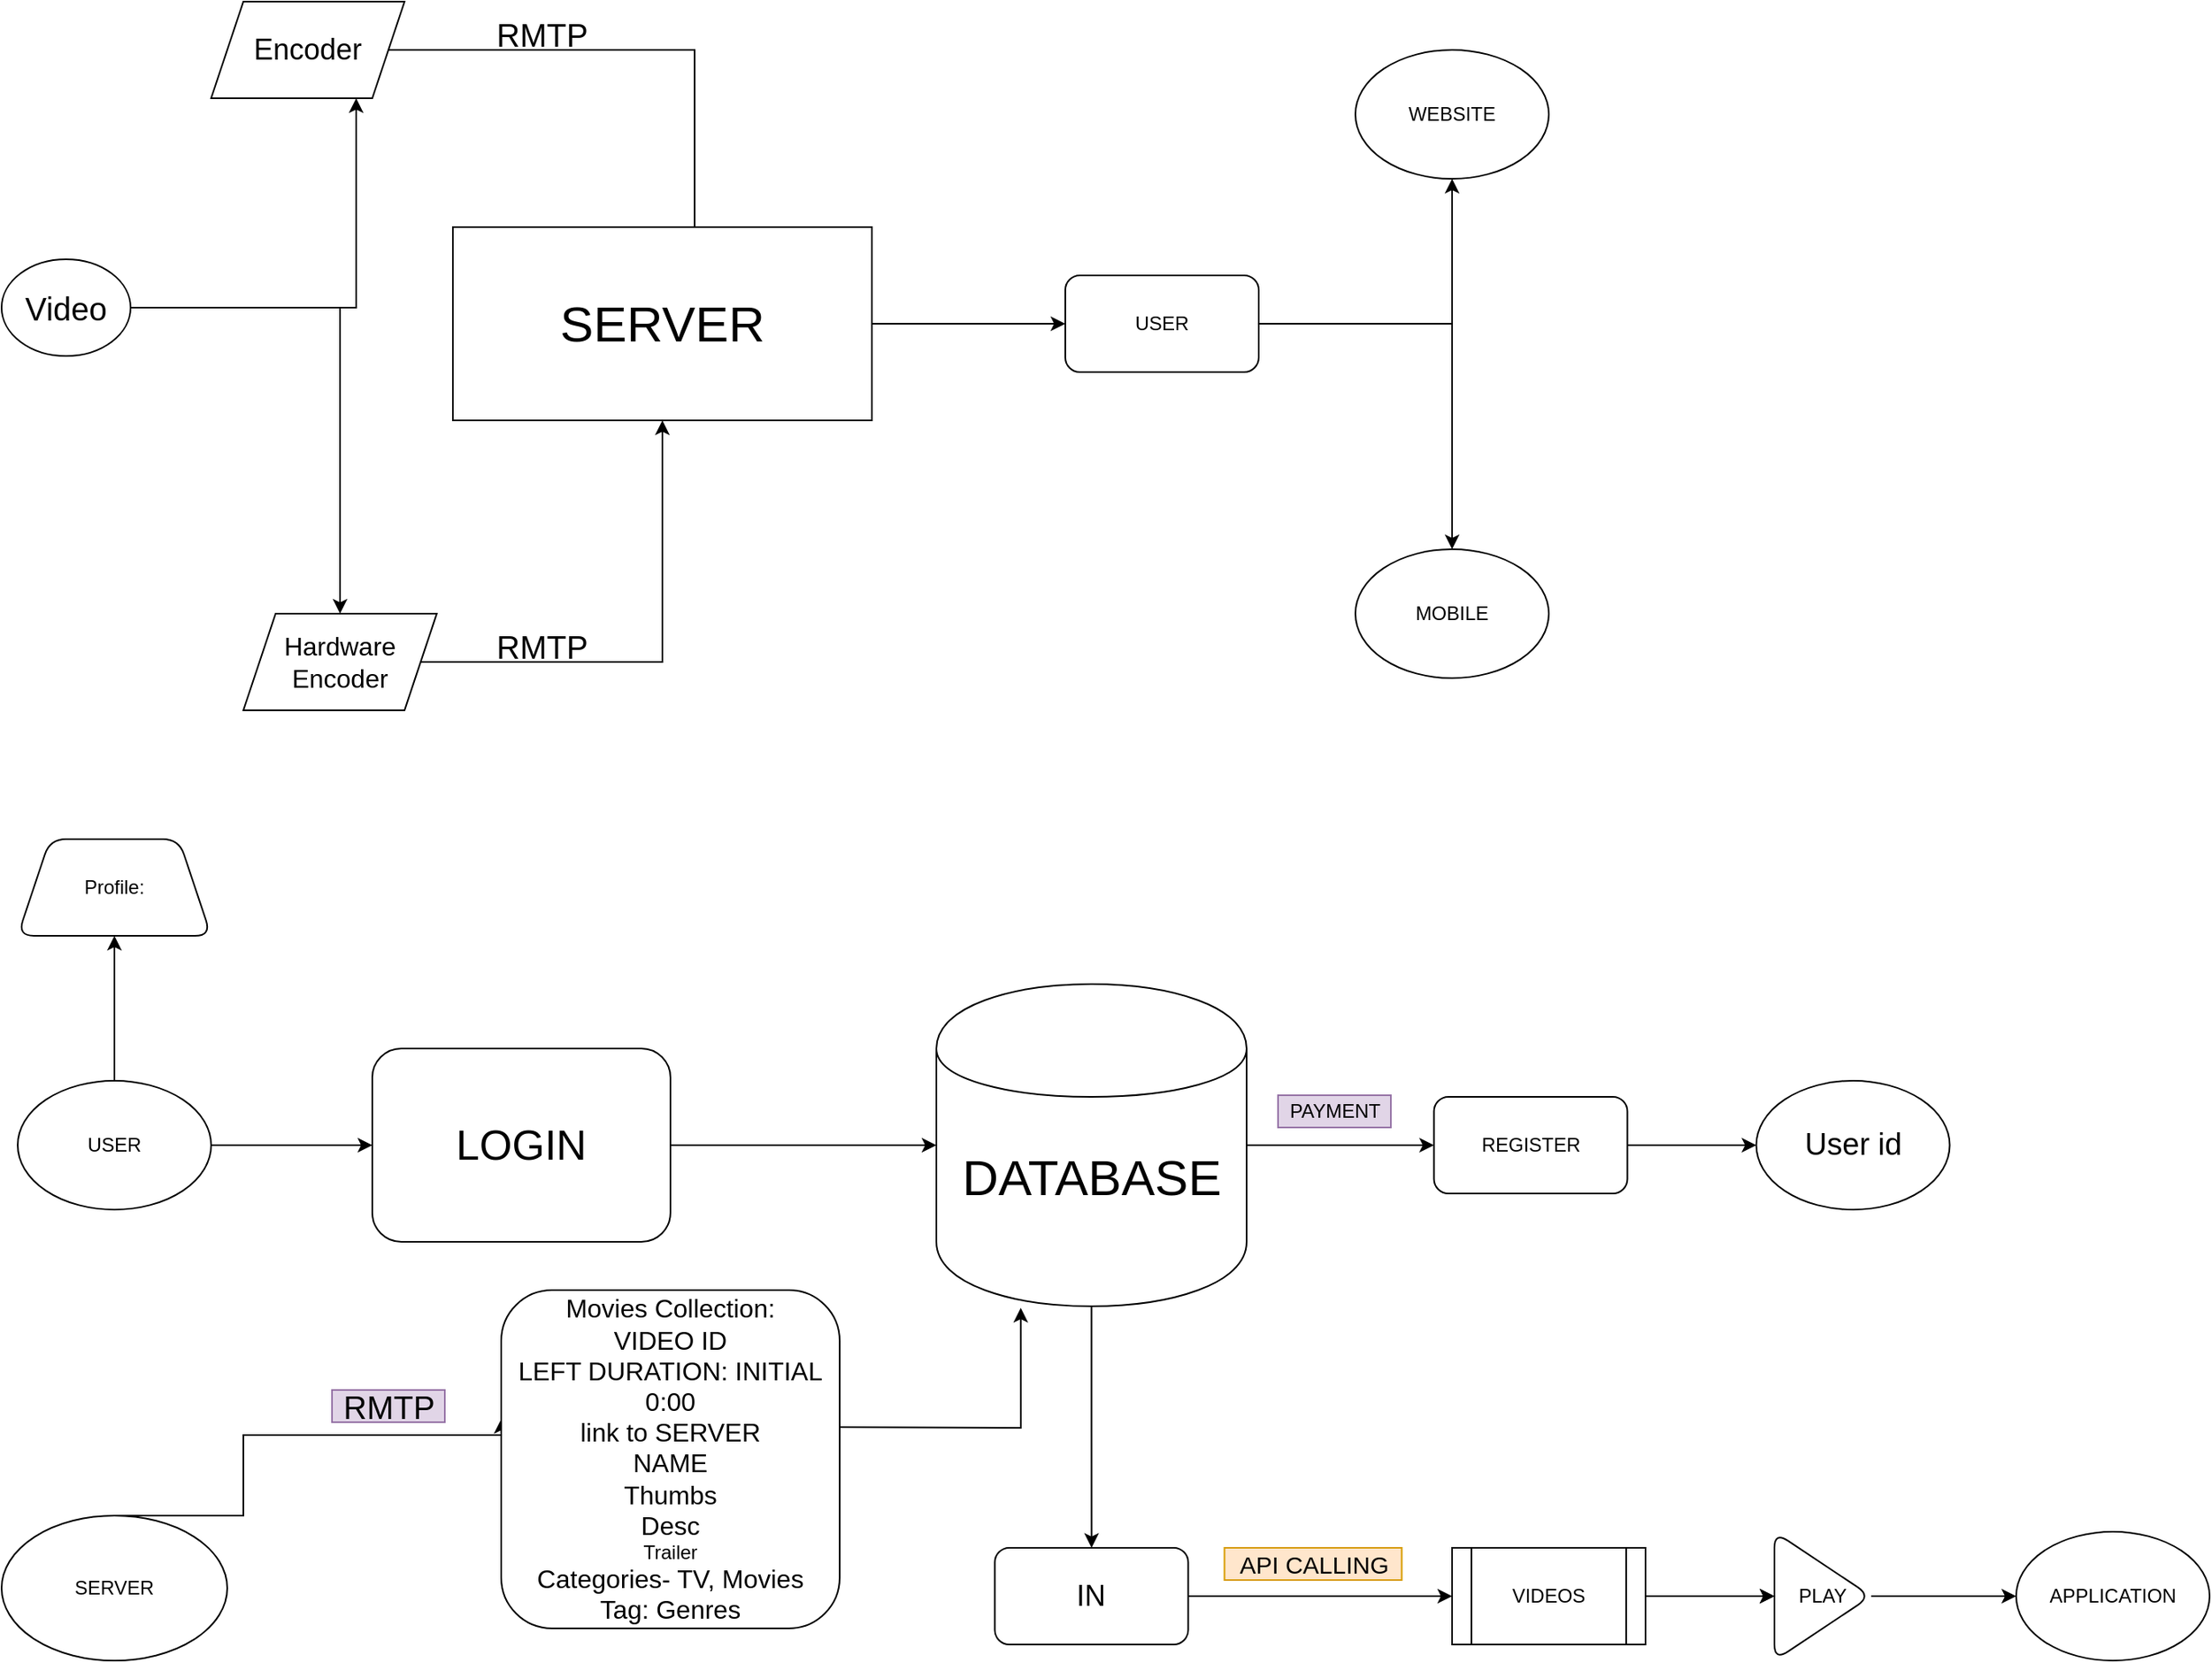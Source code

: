 <mxfile version="13.5.8" type="github">
  <diagram id="SdbfOOwtx4S4Tutyls-T" name="Page-1">
    <mxGraphModel dx="1496" dy="685" grid="1" gridSize="10" guides="1" tooltips="1" connect="1" arrows="1" fold="1" page="1" pageScale="1" pageWidth="827" pageHeight="1169" math="0" shadow="0">
      <root>
        <mxCell id="0" />
        <mxCell id="1" parent="0" />
        <mxCell id="8rIjy98ENIoPu2MhdSFr-3" value="" style="edgeStyle=orthogonalEdgeStyle;rounded=0;orthogonalLoop=1;jettySize=auto;html=1;" edge="1" parent="1" source="8rIjy98ENIoPu2MhdSFr-1" target="8rIjy98ENIoPu2MhdSFr-2">
          <mxGeometry relative="1" as="geometry">
            <Array as="points">
              <mxPoint x="80" y="270" />
              <mxPoint x="260" y="270" />
            </Array>
          </mxGeometry>
        </mxCell>
        <mxCell id="8rIjy98ENIoPu2MhdSFr-6" value="" style="edgeStyle=orthogonalEdgeStyle;rounded=0;orthogonalLoop=1;jettySize=auto;html=1;" edge="1" parent="1" source="8rIjy98ENIoPu2MhdSFr-1" target="8rIjy98ENIoPu2MhdSFr-5">
          <mxGeometry relative="1" as="geometry" />
        </mxCell>
        <mxCell id="8rIjy98ENIoPu2MhdSFr-1" value="&lt;font style=&quot;font-size: 20px&quot;&gt;Video&lt;/font&gt;" style="ellipse;whiteSpace=wrap;html=1;" vertex="1" parent="1">
          <mxGeometry x="40" y="240" width="80" height="60" as="geometry" />
        </mxCell>
        <mxCell id="8rIjy98ENIoPu2MhdSFr-8" value="" style="edgeStyle=orthogonalEdgeStyle;rounded=0;orthogonalLoop=1;jettySize=auto;html=1;" edge="1" parent="1" source="8rIjy98ENIoPu2MhdSFr-2" target="8rIjy98ENIoPu2MhdSFr-7">
          <mxGeometry relative="1" as="geometry" />
        </mxCell>
        <mxCell id="8rIjy98ENIoPu2MhdSFr-2" value="&lt;font style=&quot;font-size: 18px&quot;&gt;Encoder&lt;/font&gt;" style="shape=parallelogram;perimeter=parallelogramPerimeter;whiteSpace=wrap;html=1;fixedSize=1;" vertex="1" parent="1">
          <mxGeometry x="170" y="80" width="120" height="60" as="geometry" />
        </mxCell>
        <mxCell id="8rIjy98ENIoPu2MhdSFr-10" value="" style="edgeStyle=orthogonalEdgeStyle;rounded=0;orthogonalLoop=1;jettySize=auto;html=1;" edge="1" parent="1" source="8rIjy98ENIoPu2MhdSFr-5" target="8rIjy98ENIoPu2MhdSFr-9">
          <mxGeometry relative="1" as="geometry" />
        </mxCell>
        <mxCell id="8rIjy98ENIoPu2MhdSFr-5" value="&lt;font style=&quot;font-size: 16px&quot;&gt;Hardware Encoder&lt;/font&gt;" style="shape=parallelogram;perimeter=parallelogramPerimeter;whiteSpace=wrap;html=1;fixedSize=1;" vertex="1" parent="1">
          <mxGeometry x="190" y="460" width="120" height="60" as="geometry" />
        </mxCell>
        <mxCell id="8rIjy98ENIoPu2MhdSFr-7" value="" style="whiteSpace=wrap;html=1;" vertex="1" parent="1">
          <mxGeometry x="410" y="240" width="120" height="60" as="geometry" />
        </mxCell>
        <mxCell id="8rIjy98ENIoPu2MhdSFr-15" value="" style="edgeStyle=orthogonalEdgeStyle;rounded=0;orthogonalLoop=1;jettySize=auto;html=1;" edge="1" parent="1" source="8rIjy98ENIoPu2MhdSFr-9" target="8rIjy98ENIoPu2MhdSFr-14">
          <mxGeometry relative="1" as="geometry" />
        </mxCell>
        <mxCell id="8rIjy98ENIoPu2MhdSFr-9" value="&lt;font style=&quot;font-size: 31px&quot;&gt;SERVER&lt;/font&gt;" style="whiteSpace=wrap;html=1;" vertex="1" parent="1">
          <mxGeometry x="320" y="220" width="260" height="120" as="geometry" />
        </mxCell>
        <mxCell id="8rIjy98ENIoPu2MhdSFr-11" value="&lt;font style=&quot;font-size: 20px&quot;&gt;RMTP&lt;/font&gt;" style="text;html=1;resizable=0;autosize=1;align=center;verticalAlign=middle;points=[];fillColor=none;strokeColor=none;rounded=0;" vertex="1" parent="1">
          <mxGeometry x="340" y="90" width="70" height="20" as="geometry" />
        </mxCell>
        <mxCell id="8rIjy98ENIoPu2MhdSFr-12" value="&lt;font style=&quot;font-size: 20px&quot;&gt;RMTP&lt;/font&gt;" style="text;html=1;resizable=0;autosize=1;align=center;verticalAlign=middle;points=[];fillColor=none;strokeColor=none;rounded=0;" vertex="1" parent="1">
          <mxGeometry x="340" y="470" width="70" height="20" as="geometry" />
        </mxCell>
        <mxCell id="8rIjy98ENIoPu2MhdSFr-17" value="" style="edgeStyle=orthogonalEdgeStyle;rounded=0;orthogonalLoop=1;jettySize=auto;html=1;" edge="1" parent="1" source="8rIjy98ENIoPu2MhdSFr-14" target="8rIjy98ENIoPu2MhdSFr-16">
          <mxGeometry relative="1" as="geometry" />
        </mxCell>
        <mxCell id="8rIjy98ENIoPu2MhdSFr-19" value="" style="edgeStyle=orthogonalEdgeStyle;rounded=0;orthogonalLoop=1;jettySize=auto;html=1;" edge="1" parent="1" source="8rIjy98ENIoPu2MhdSFr-14" target="8rIjy98ENIoPu2MhdSFr-18">
          <mxGeometry relative="1" as="geometry" />
        </mxCell>
        <mxCell id="8rIjy98ENIoPu2MhdSFr-14" value="USER" style="whiteSpace=wrap;html=1;rounded=1;" vertex="1" parent="1">
          <mxGeometry x="700" y="250" width="120" height="60" as="geometry" />
        </mxCell>
        <mxCell id="8rIjy98ENIoPu2MhdSFr-16" value="WEBSITE" style="ellipse;whiteSpace=wrap;html=1;rounded=1;" vertex="1" parent="1">
          <mxGeometry x="880" y="110" width="120" height="80" as="geometry" />
        </mxCell>
        <mxCell id="8rIjy98ENIoPu2MhdSFr-18" value="MOBILE" style="ellipse;whiteSpace=wrap;html=1;rounded=1;" vertex="1" parent="1">
          <mxGeometry x="880" y="420" width="120" height="80" as="geometry" />
        </mxCell>
        <mxCell id="8rIjy98ENIoPu2MhdSFr-22" value="" style="edgeStyle=orthogonalEdgeStyle;rounded=0;orthogonalLoop=1;jettySize=auto;html=1;" edge="1" parent="1" source="8rIjy98ENIoPu2MhdSFr-20" target="8rIjy98ENIoPu2MhdSFr-21">
          <mxGeometry relative="1" as="geometry" />
        </mxCell>
        <mxCell id="8rIjy98ENIoPu2MhdSFr-59" value="" style="edgeStyle=orthogonalEdgeStyle;rounded=0;orthogonalLoop=1;jettySize=auto;html=1;" edge="1" parent="1" source="8rIjy98ENIoPu2MhdSFr-20" target="8rIjy98ENIoPu2MhdSFr-58">
          <mxGeometry relative="1" as="geometry" />
        </mxCell>
        <mxCell id="8rIjy98ENIoPu2MhdSFr-20" value="USER" style="ellipse;whiteSpace=wrap;html=1;rounded=1;" vertex="1" parent="1">
          <mxGeometry x="50" y="750" width="120" height="80" as="geometry" />
        </mxCell>
        <mxCell id="8rIjy98ENIoPu2MhdSFr-29" value="" style="edgeStyle=orthogonalEdgeStyle;rounded=0;orthogonalLoop=1;jettySize=auto;html=1;" edge="1" parent="1" source="8rIjy98ENIoPu2MhdSFr-21" target="8rIjy98ENIoPu2MhdSFr-28">
          <mxGeometry relative="1" as="geometry" />
        </mxCell>
        <mxCell id="8rIjy98ENIoPu2MhdSFr-21" value="&lt;font style=&quot;font-size: 26px&quot;&gt;LOGIN&lt;/font&gt;" style="whiteSpace=wrap;html=1;rounded=1;" vertex="1" parent="1">
          <mxGeometry x="270" y="730" width="185" height="120" as="geometry" />
        </mxCell>
        <mxCell id="8rIjy98ENIoPu2MhdSFr-31" value="" style="edgeStyle=orthogonalEdgeStyle;rounded=0;orthogonalLoop=1;jettySize=auto;html=1;" edge="1" parent="1" source="8rIjy98ENIoPu2MhdSFr-28" target="8rIjy98ENIoPu2MhdSFr-30">
          <mxGeometry relative="1" as="geometry" />
        </mxCell>
        <mxCell id="8rIjy98ENIoPu2MhdSFr-33" value="" style="edgeStyle=orthogonalEdgeStyle;rounded=0;orthogonalLoop=1;jettySize=auto;html=1;" edge="1" parent="1" source="8rIjy98ENIoPu2MhdSFr-28" target="8rIjy98ENIoPu2MhdSFr-32">
          <mxGeometry relative="1" as="geometry" />
        </mxCell>
        <mxCell id="8rIjy98ENIoPu2MhdSFr-28" value="&lt;span style=&quot;font-size: 31px&quot;&gt;DATABASE&lt;/span&gt;" style="shape=cylinder;whiteSpace=wrap;html=1;boundedLbl=1;backgroundOutline=1;rounded=1;" vertex="1" parent="1">
          <mxGeometry x="620" y="690" width="192.5" height="200" as="geometry" />
        </mxCell>
        <mxCell id="8rIjy98ENIoPu2MhdSFr-30" value="&lt;font style=&quot;font-size: 18px&quot;&gt;IN&lt;/font&gt;" style="whiteSpace=wrap;html=1;rounded=1;" vertex="1" parent="1">
          <mxGeometry x="656.25" y="1040" width="120" height="60" as="geometry" />
        </mxCell>
        <mxCell id="8rIjy98ENIoPu2MhdSFr-35" value="" style="edgeStyle=orthogonalEdgeStyle;rounded=0;orthogonalLoop=1;jettySize=auto;html=1;" edge="1" parent="1" source="8rIjy98ENIoPu2MhdSFr-32" target="8rIjy98ENIoPu2MhdSFr-34">
          <mxGeometry relative="1" as="geometry" />
        </mxCell>
        <mxCell id="8rIjy98ENIoPu2MhdSFr-32" value="REGISTER" style="whiteSpace=wrap;html=1;rounded=1;" vertex="1" parent="1">
          <mxGeometry x="928.75" y="760" width="120" height="60" as="geometry" />
        </mxCell>
        <mxCell id="8rIjy98ENIoPu2MhdSFr-34" value="&lt;font style=&quot;font-size: 19px&quot;&gt;User id&lt;/font&gt;" style="ellipse;whiteSpace=wrap;html=1;rounded=1;" vertex="1" parent="1">
          <mxGeometry x="1128.75" y="750" width="120" height="80" as="geometry" />
        </mxCell>
        <mxCell id="8rIjy98ENIoPu2MhdSFr-36" value="PAYMENT" style="text;html=1;resizable=0;autosize=1;align=center;verticalAlign=middle;points=[];fillColor=#e1d5e7;strokeColor=#9673a6;rounded=0;glass=0;sketch=0;shadow=0;" vertex="1" parent="1">
          <mxGeometry x="832" y="759" width="70" height="20" as="geometry" />
        </mxCell>
        <mxCell id="8rIjy98ENIoPu2MhdSFr-52" value="" style="edgeStyle=orthogonalEdgeStyle;rounded=0;orthogonalLoop=1;jettySize=auto;html=1;" edge="1" parent="1" source="8rIjy98ENIoPu2MhdSFr-44" target="8rIjy98ENIoPu2MhdSFr-51">
          <mxGeometry relative="1" as="geometry" />
        </mxCell>
        <mxCell id="8rIjy98ENIoPu2MhdSFr-46" style="edgeStyle=orthogonalEdgeStyle;rounded=0;orthogonalLoop=1;jettySize=auto;html=1;exitX=0.5;exitY=0;exitDx=0;exitDy=0;" edge="1" parent="1" source="8rIjy98ENIoPu2MhdSFr-41">
          <mxGeometry relative="1" as="geometry">
            <mxPoint x="350" y="960" as="targetPoint" />
            <Array as="points">
              <mxPoint x="190" y="970" />
              <mxPoint x="350" y="970" />
            </Array>
          </mxGeometry>
        </mxCell>
        <mxCell id="8rIjy98ENIoPu2MhdSFr-41" value="SERVER" style="ellipse;whiteSpace=wrap;html=1;" vertex="1" parent="1">
          <mxGeometry x="40" y="1020" width="140" height="90" as="geometry" />
        </mxCell>
        <mxCell id="8rIjy98ENIoPu2MhdSFr-47" style="edgeStyle=orthogonalEdgeStyle;rounded=0;orthogonalLoop=1;jettySize=auto;html=1;exitX=1;exitY=0.5;exitDx=0;exitDy=0;entryX=0.272;entryY=1.005;entryDx=0;entryDy=0;entryPerimeter=0;" edge="1" parent="1" target="8rIjy98ENIoPu2MhdSFr-28">
          <mxGeometry relative="1" as="geometry">
            <mxPoint x="545" y="965" as="sourcePoint" />
          </mxGeometry>
        </mxCell>
        <mxCell id="8rIjy98ENIoPu2MhdSFr-48" value="&lt;span style=&quot;font-size: 16px&quot;&gt;Movies Collection:&lt;br&gt;VIDEO ID&lt;/span&gt;&lt;br style=&quot;font-size: 16px&quot;&gt;&lt;span style=&quot;font-size: 16px&quot;&gt;LEFT DURATION: INITIAL 0:00&lt;/span&gt;&lt;br style=&quot;font-size: 16px&quot;&gt;&lt;span style=&quot;font-size: 16px&quot;&gt;link to SERVER&lt;/span&gt;&lt;br&gt;&lt;span style=&quot;font-size: 16px&quot;&gt;NAME&lt;/span&gt;&lt;br&gt;&lt;span style=&quot;font-size: 16px&quot;&gt;Thumbs&lt;/span&gt;&lt;br&gt;&lt;span style=&quot;font-size: 16px&quot;&gt;Desc&lt;br&gt;&lt;/span&gt;Trailer&lt;br&gt;&lt;span style=&quot;font-size: 16px&quot;&gt;Categories- TV, Movies&lt;/span&gt;&lt;br&gt;&lt;span style=&quot;font-size: 16px&quot;&gt;Tag: Genres&lt;/span&gt;" style="whiteSpace=wrap;html=1;aspect=fixed;rounded=1;shadow=0;glass=0;sketch=0;" vertex="1" parent="1">
          <mxGeometry x="350" y="880" width="210" height="210" as="geometry" />
        </mxCell>
        <mxCell id="8rIjy98ENIoPu2MhdSFr-50" style="edgeStyle=orthogonalEdgeStyle;rounded=0;orthogonalLoop=1;jettySize=auto;html=1;exitX=1;exitY=0.5;exitDx=0;exitDy=0;" edge="1" parent="1" source="8rIjy98ENIoPu2MhdSFr-39" target="8rIjy98ENIoPu2MhdSFr-44">
          <mxGeometry relative="1" as="geometry">
            <mxPoint x="920" y="1070" as="targetPoint" />
            <mxPoint x="776.25" y="1070" as="sourcePoint" />
          </mxGeometry>
        </mxCell>
        <mxCell id="8rIjy98ENIoPu2MhdSFr-51" value="APPLICATION" style="ellipse;whiteSpace=wrap;html=1;" vertex="1" parent="1">
          <mxGeometry x="1290" y="1029.997" width="120" height="80" as="geometry" />
        </mxCell>
        <mxCell id="8rIjy98ENIoPu2MhdSFr-53" value="&lt;font style=&quot;font-size: 20px&quot;&gt;RMTP&lt;/font&gt;" style="text;html=1;resizable=0;autosize=1;align=center;verticalAlign=middle;points=[];fillColor=#e1d5e7;strokeColor=#9673a6;rounded=0;shadow=0;glass=0;sketch=0;" vertex="1" parent="1">
          <mxGeometry x="245" y="942" width="70" height="20" as="geometry" />
        </mxCell>
        <mxCell id="8rIjy98ENIoPu2MhdSFr-54" value="&lt;font style=&quot;font-size: 15px&quot;&gt;API CALLING&lt;/font&gt;" style="text;html=1;resizable=0;autosize=1;align=center;verticalAlign=middle;points=[];fillColor=#ffe6cc;strokeColor=#d79b00;rounded=0;shadow=0;glass=0;sketch=0;" vertex="1" parent="1">
          <mxGeometry x="798.75" y="1040" width="110" height="20" as="geometry" />
        </mxCell>
        <mxCell id="8rIjy98ENIoPu2MhdSFr-39" value="VIDEOS" style="shape=process;whiteSpace=wrap;html=1;backgroundOutline=1;" vertex="1" parent="1">
          <mxGeometry x="940" y="1039.997" width="120" height="60" as="geometry" />
        </mxCell>
        <mxCell id="8rIjy98ENIoPu2MhdSFr-56" style="edgeStyle=orthogonalEdgeStyle;rounded=0;orthogonalLoop=1;jettySize=auto;html=1;exitX=1;exitY=0.5;exitDx=0;exitDy=0;" edge="1" parent="1" source="8rIjy98ENIoPu2MhdSFr-30" target="8rIjy98ENIoPu2MhdSFr-39">
          <mxGeometry relative="1" as="geometry">
            <mxPoint x="1188.75" y="1070" as="targetPoint" />
            <mxPoint x="776.25" y="1070" as="sourcePoint" />
          </mxGeometry>
        </mxCell>
        <mxCell id="8rIjy98ENIoPu2MhdSFr-44" value="PLAY" style="triangle;whiteSpace=wrap;html=1;rounded=1;shadow=0;glass=0;sketch=0;" vertex="1" parent="1">
          <mxGeometry x="1140" y="1030" width="60" height="80" as="geometry" />
        </mxCell>
        <mxCell id="8rIjy98ENIoPu2MhdSFr-57" value="" style="edgeStyle=orthogonalEdgeStyle;rounded=0;orthogonalLoop=1;jettySize=auto;html=1;" edge="1" parent="1" source="8rIjy98ENIoPu2MhdSFr-39" target="8rIjy98ENIoPu2MhdSFr-44">
          <mxGeometry relative="1" as="geometry">
            <mxPoint x="1060" y="1069.997" as="sourcePoint" />
            <mxPoint x="1290" y="1069.997" as="targetPoint" />
          </mxGeometry>
        </mxCell>
        <mxCell id="8rIjy98ENIoPu2MhdSFr-58" value="Profile:&lt;br&gt;" style="shape=trapezoid;perimeter=trapezoidPerimeter;whiteSpace=wrap;html=1;fixedSize=1;rounded=1;" vertex="1" parent="1">
          <mxGeometry x="50" y="600" width="120" height="60" as="geometry" />
        </mxCell>
      </root>
    </mxGraphModel>
  </diagram>
</mxfile>
